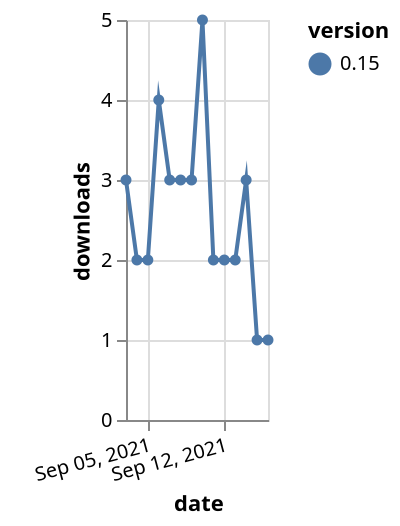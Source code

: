 {"$schema": "https://vega.github.io/schema/vega-lite/v5.json", "description": "A simple bar chart with embedded data.", "data": {"values": [{"date": "2021-09-03", "total": 190, "delta": 3, "version": "0.15"}, {"date": "2021-09-04", "total": 192, "delta": 2, "version": "0.15"}, {"date": "2021-09-05", "total": 194, "delta": 2, "version": "0.15"}, {"date": "2021-09-06", "total": 198, "delta": 4, "version": "0.15"}, {"date": "2021-09-07", "total": 201, "delta": 3, "version": "0.15"}, {"date": "2021-09-08", "total": 204, "delta": 3, "version": "0.15"}, {"date": "2021-09-09", "total": 207, "delta": 3, "version": "0.15"}, {"date": "2021-09-10", "total": 212, "delta": 5, "version": "0.15"}, {"date": "2021-09-11", "total": 214, "delta": 2, "version": "0.15"}, {"date": "2021-09-12", "total": 216, "delta": 2, "version": "0.15"}, {"date": "2021-09-13", "total": 218, "delta": 2, "version": "0.15"}, {"date": "2021-09-14", "total": 221, "delta": 3, "version": "0.15"}, {"date": "2021-09-15", "total": 222, "delta": 1, "version": "0.15"}, {"date": "2021-09-16", "total": 223, "delta": 1, "version": "0.15"}]}, "width": "container", "mark": {"type": "line", "point": {"filled": true}}, "encoding": {"x": {"field": "date", "type": "temporal", "timeUnit": "yearmonthdate", "title": "date", "axis": {"labelAngle": -15}}, "y": {"field": "delta", "type": "quantitative", "title": "downloads"}, "color": {"field": "version", "type": "nominal"}, "tooltip": {"field": "delta"}}}